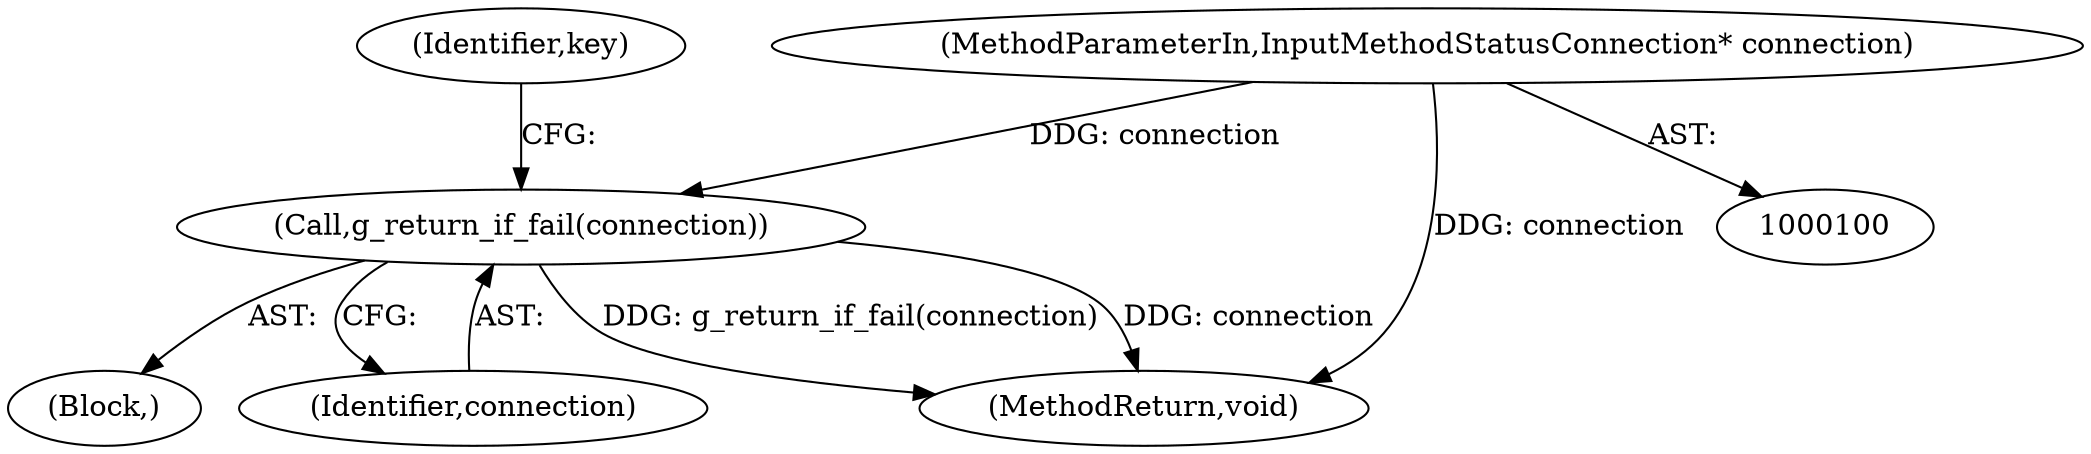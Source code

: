digraph "1_Chrome_dc7b094a338c6c521f918f478e993f0f74bbea0d_51@pointer" {
"1000101" [label="(MethodParameterIn,InputMethodStatusConnection* connection)"];
"1000117" [label="(Call,g_return_if_fail(connection))"];
"1000104" [label="(Block,)"];
"1000117" [label="(Call,g_return_if_fail(connection))"];
"1000118" [label="(Identifier,connection)"];
"1000120" [label="(Identifier,key)"];
"1000101" [label="(MethodParameterIn,InputMethodStatusConnection* connection)"];
"1000122" [label="(MethodReturn,void)"];
"1000101" -> "1000100"  [label="AST: "];
"1000101" -> "1000122"  [label="DDG: connection"];
"1000101" -> "1000117"  [label="DDG: connection"];
"1000117" -> "1000104"  [label="AST: "];
"1000117" -> "1000118"  [label="CFG: "];
"1000118" -> "1000117"  [label="AST: "];
"1000120" -> "1000117"  [label="CFG: "];
"1000117" -> "1000122"  [label="DDG: g_return_if_fail(connection)"];
"1000117" -> "1000122"  [label="DDG: connection"];
}
